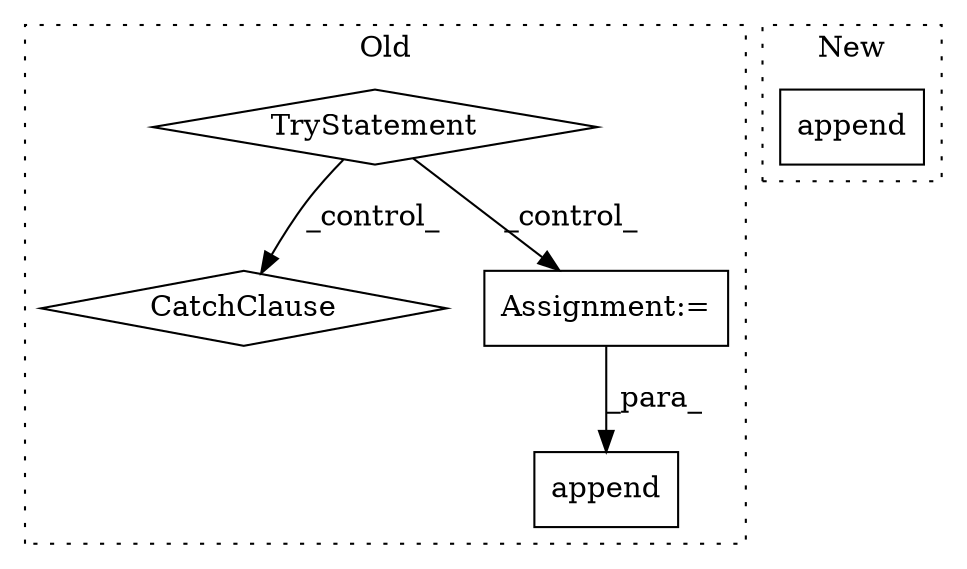 digraph G {
subgraph cluster0 {
1 [label="TryStatement" a="54" s="20949" l="4" shape="diamond"];
3 [label="CatchClause" a="12" s="21009,21048" l="13,2" shape="diamond"];
4 [label="Assignment:=" a="7" s="20973" l="1" shape="box"];
5 [label="append" a="32" s="21115,21132" l="7,1" shape="box"];
label = "Old";
style="dotted";
}
subgraph cluster1 {
2 [label="append" a="32" s="20387,20410" l="7,1" shape="box"];
label = "New";
style="dotted";
}
1 -> 4 [label="_control_"];
1 -> 3 [label="_control_"];
4 -> 5 [label="_para_"];
}